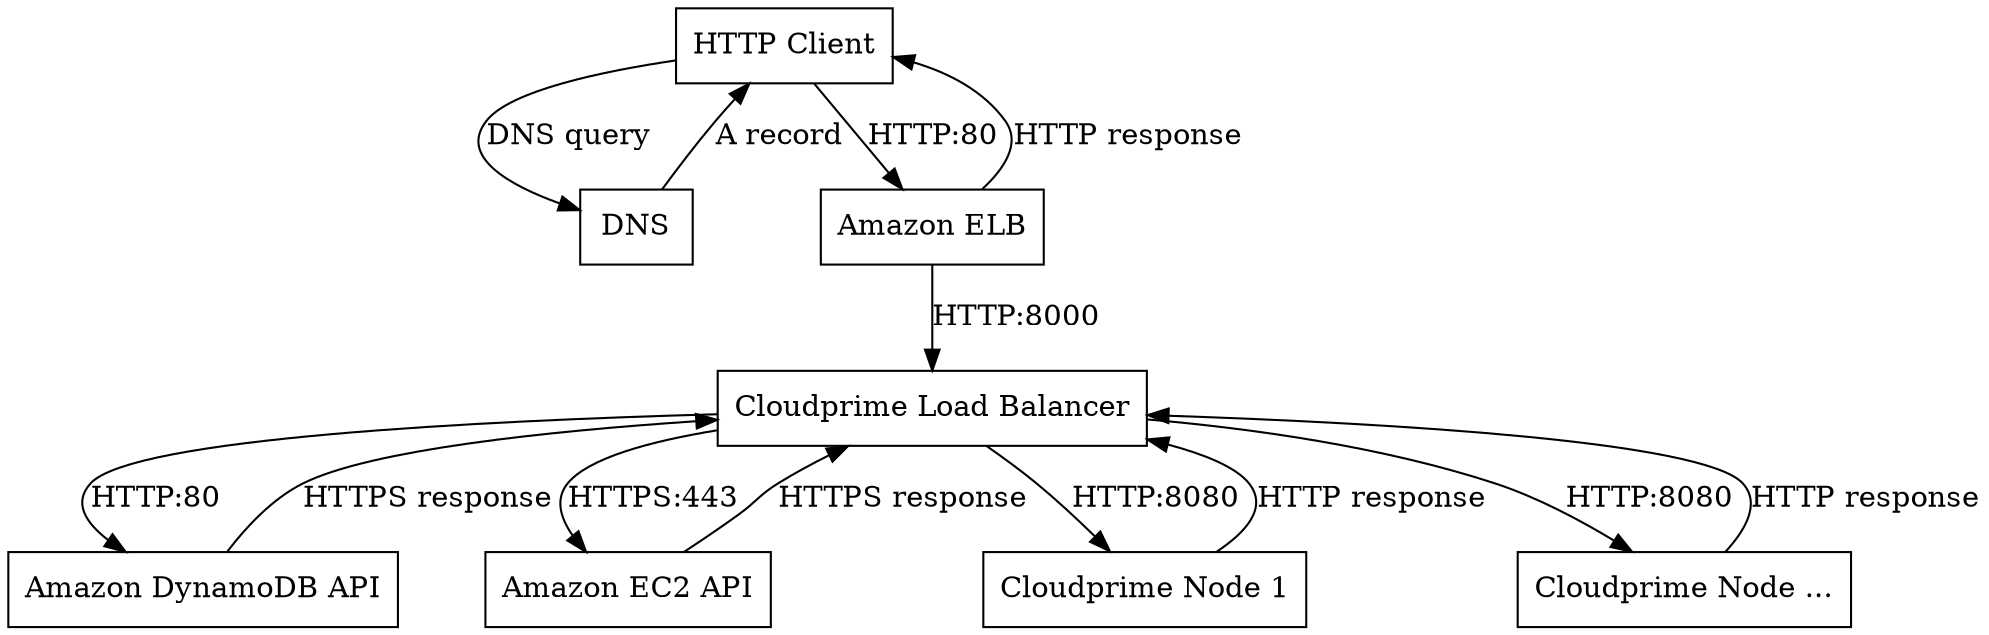 digraph {
  client[
    shape="box",
    label="HTTP Client"
  ]
  client -> dns[label="DNS query"]
  client -> elb[label="HTTP:80"]

  dns[
    shape="box",
    label="DNS"
  ]
  dns -> client[label="A record"]

  elb[
    shape="box",
    label="Amazon ELB"
  ]
  elb -> clb[label="HTTP:8000"]
  elb -> client[label="HTTP response"]

  clb[
    shape="box",
    label="Cloudprime Load Balancer"
  ]
  clb -> dynamo[label="HTTP:80"]
  clb -> ec2[label="HTTPS:443"]
  clb -> node1[label="HTTP:8080"]
  clb -> nodeetc[label="HTTP:8080"]
  
  node1[
    shape="box",
    label="Cloudprime Node 1"
  ]
  node1 -> clb[label="HTTP response"]

  nodeetc[
    shape="box",
    label="Cloudprime Node ..."
  ]
  nodeetc -> clb[label="HTTP response"]
  
  dynamo[
    shape="box",
    label="Amazon DynamoDB API"
  ]
  dynamo -> clb[label="HTTPS response"]
  
  ec2[
    shape="box",
    label="Amazon EC2 API"
  ]
  ec2 -> clb[label="HTTPS response"]

}

